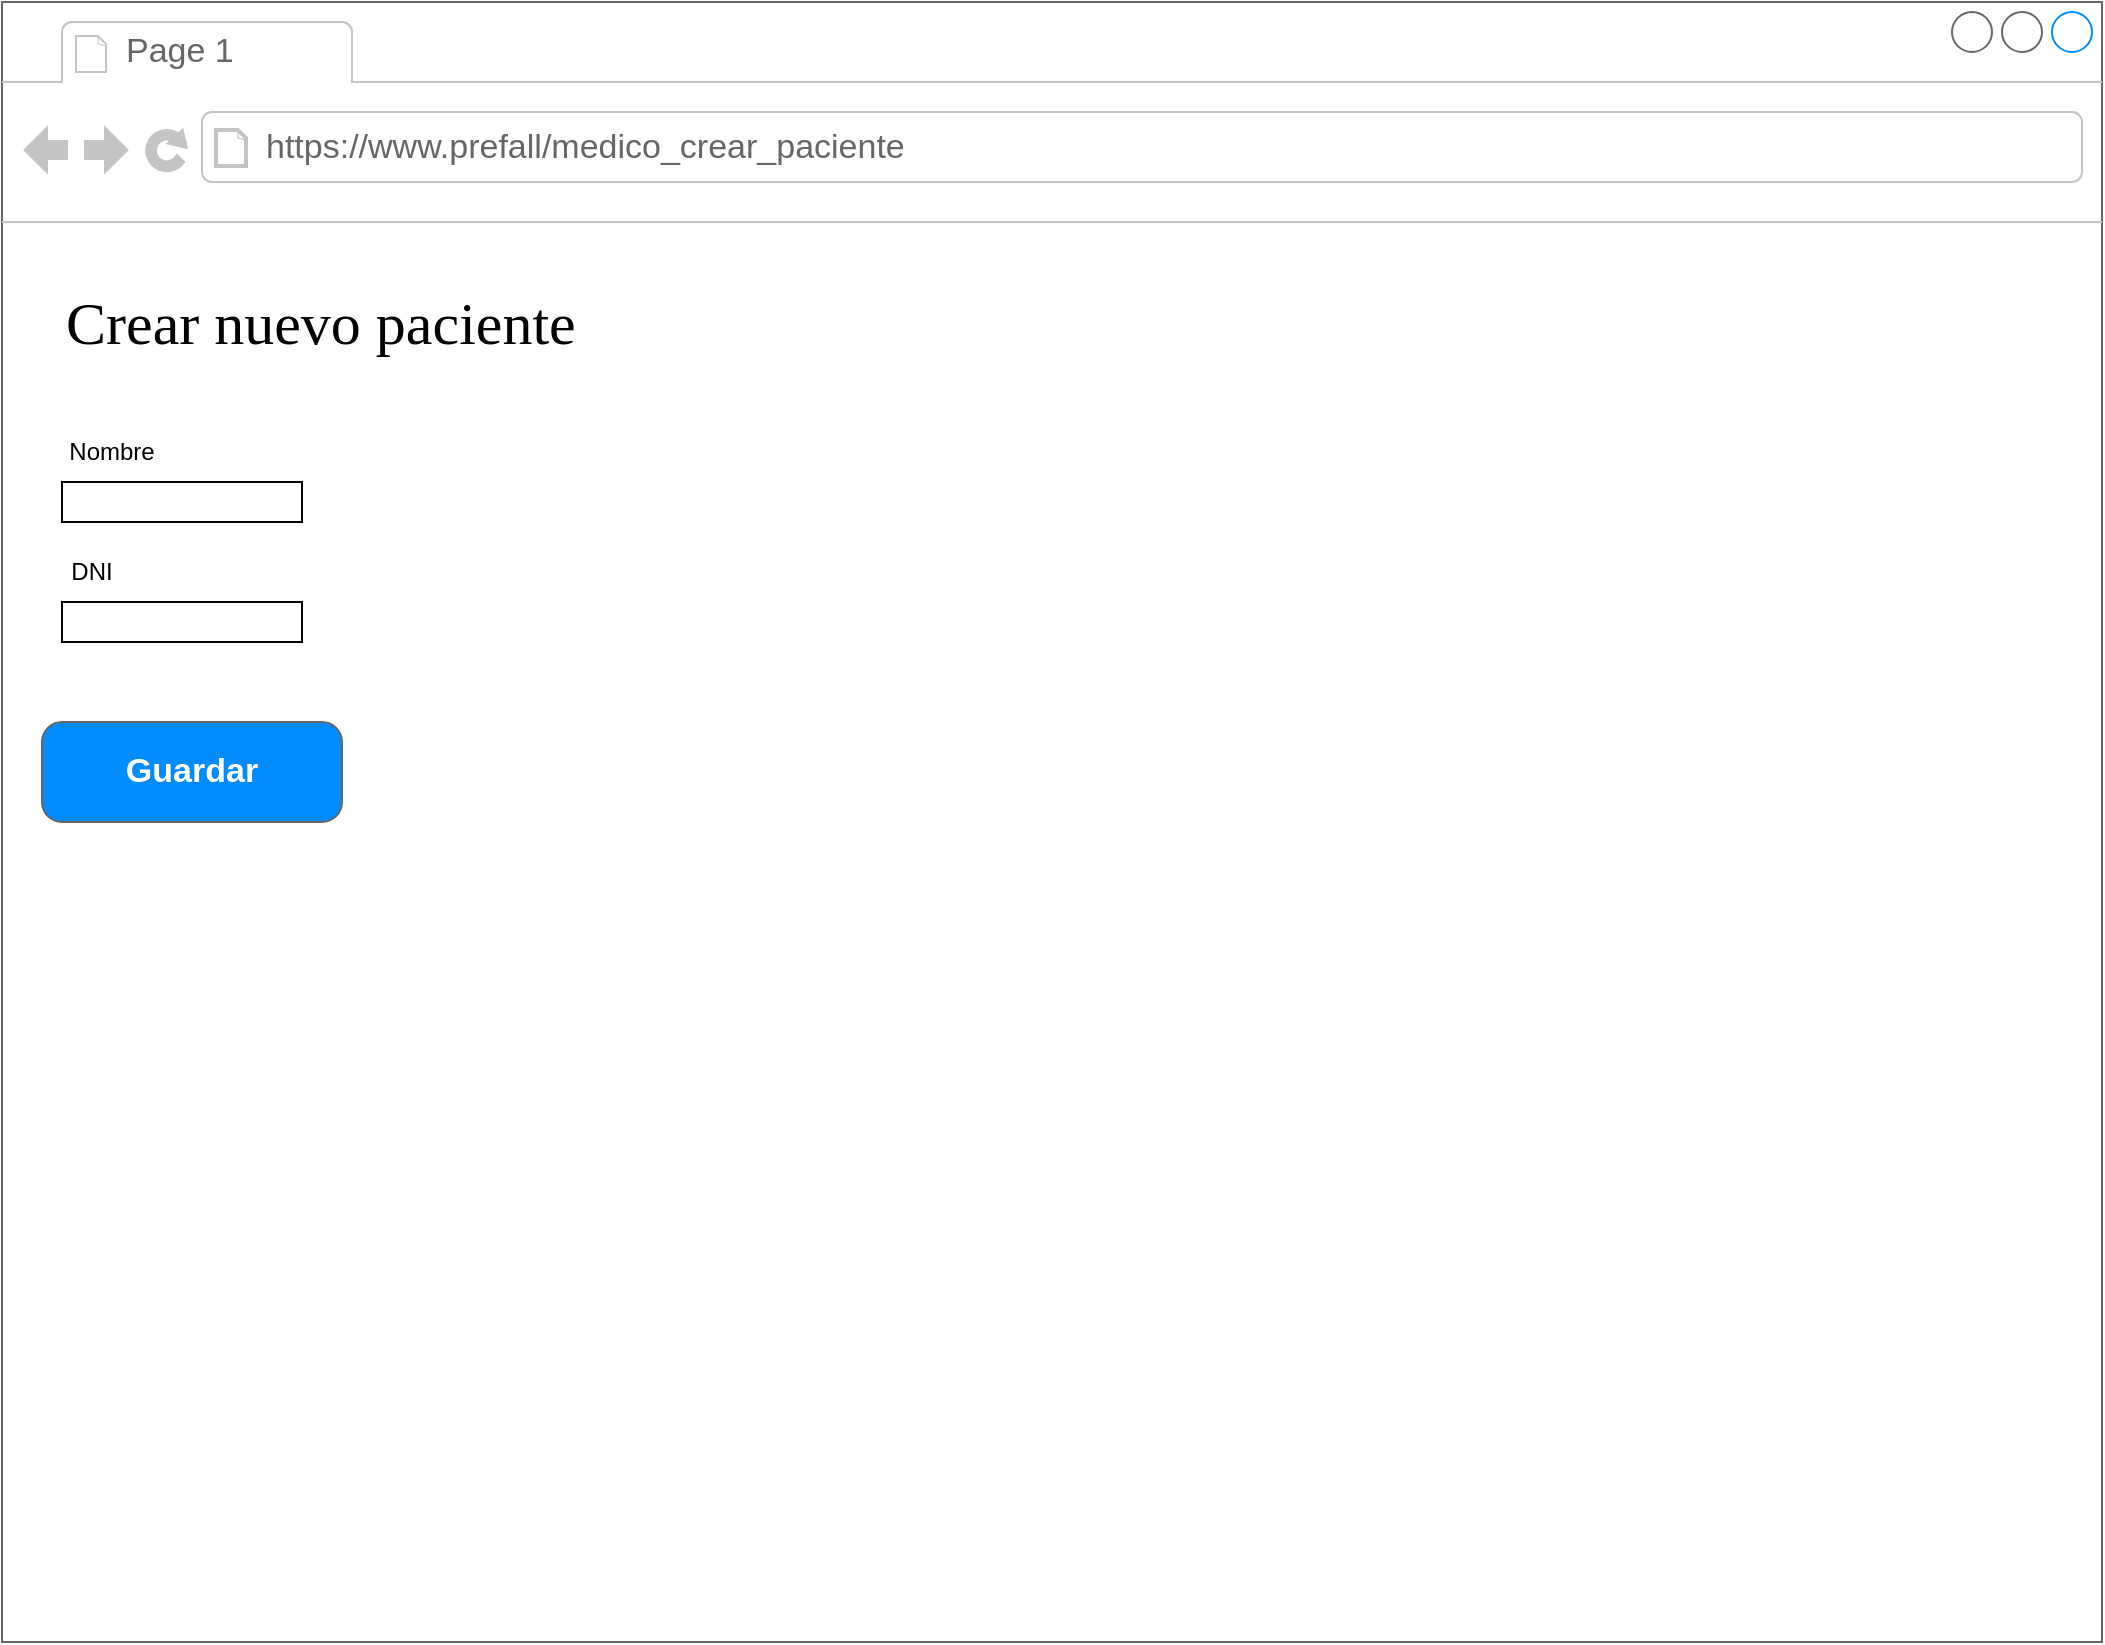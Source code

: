 <mxfile version="16.5.0" type="github">
  <diagram name="Page-1" id="2cc2dc42-3aac-f2a9-1cec-7a8b7cbee084">
    <mxGraphModel dx="765" dy="1382" grid="1" gridSize="10" guides="1" tooltips="1" connect="1" arrows="1" fold="1" page="1" pageScale="1" pageWidth="1100" pageHeight="850" background="none" math="0" shadow="0">
      <root>
        <mxCell id="0" />
        <mxCell id="1" parent="0" />
        <mxCell id="7026571954dc6520-1" value="" style="strokeWidth=1;shadow=0;dashed=0;align=center;html=1;shape=mxgraph.mockup.containers.browserWindow;rSize=0;strokeColor=#666666;mainText=,;recursiveResize=0;rounded=0;labelBackgroundColor=none;fontFamily=Verdana;fontSize=12" parent="1" vertex="1">
          <mxGeometry x="20" y="-40" width="1050" height="820" as="geometry" />
        </mxCell>
        <mxCell id="7026571954dc6520-2" value="Page 1" style="strokeWidth=1;shadow=0;dashed=0;align=center;html=1;shape=mxgraph.mockup.containers.anchor;fontSize=17;fontColor=#666666;align=left;" parent="7026571954dc6520-1" vertex="1">
          <mxGeometry x="60" y="12" width="110" height="26" as="geometry" />
        </mxCell>
        <mxCell id="7026571954dc6520-3" value="https://www.prefall/medico_crear_paciente" style="strokeWidth=1;shadow=0;dashed=0;align=center;html=1;shape=mxgraph.mockup.containers.anchor;rSize=0;fontSize=17;fontColor=#666666;align=left;" parent="7026571954dc6520-1" vertex="1">
          <mxGeometry x="130" y="60" width="250" height="26" as="geometry" />
        </mxCell>
        <mxCell id="7026571954dc6520-4" value="Crear nuevo paciente" style="text;html=1;points=[];align=left;verticalAlign=top;spacingTop=-4;fontSize=30;fontFamily=Verdana" parent="7026571954dc6520-1" vertex="1">
          <mxGeometry x="30" y="140" width="340" height="50" as="geometry" />
        </mxCell>
        <mxCell id="gIcC4kHjiw92RsgYredK-1" value="Nombre" style="text;html=1;strokeColor=none;fillColor=none;align=center;verticalAlign=middle;whiteSpace=wrap;rounded=0;" parent="7026571954dc6520-1" vertex="1">
          <mxGeometry x="30" y="210" width="50" height="30" as="geometry" />
        </mxCell>
        <mxCell id="gIcC4kHjiw92RsgYredK-2" value="" style="rounded=0;whiteSpace=wrap;html=1;" parent="7026571954dc6520-1" vertex="1">
          <mxGeometry x="30" y="240" width="120" height="20" as="geometry" />
        </mxCell>
        <mxCell id="gIcC4kHjiw92RsgYredK-3" value="DNI" style="text;html=1;strokeColor=none;fillColor=none;align=center;verticalAlign=middle;whiteSpace=wrap;rounded=0;" parent="7026571954dc6520-1" vertex="1">
          <mxGeometry x="30" y="270" width="30" height="30" as="geometry" />
        </mxCell>
        <mxCell id="gIcC4kHjiw92RsgYredK-4" value="" style="rounded=0;whiteSpace=wrap;html=1;" parent="7026571954dc6520-1" vertex="1">
          <mxGeometry x="30" y="300" width="120" height="20" as="geometry" />
        </mxCell>
        <mxCell id="gIcC4kHjiw92RsgYredK-8" value="Guardar" style="strokeWidth=1;shadow=0;dashed=0;align=center;html=1;shape=mxgraph.mockup.buttons.button;strokeColor=#666666;fontColor=#ffffff;mainText=;buttonStyle=round;fontSize=17;fontStyle=1;fillColor=#008cff;whiteSpace=wrap;" parent="7026571954dc6520-1" vertex="1">
          <mxGeometry x="20" y="360" width="150" height="50" as="geometry" />
        </mxCell>
      </root>
    </mxGraphModel>
  </diagram>
</mxfile>
